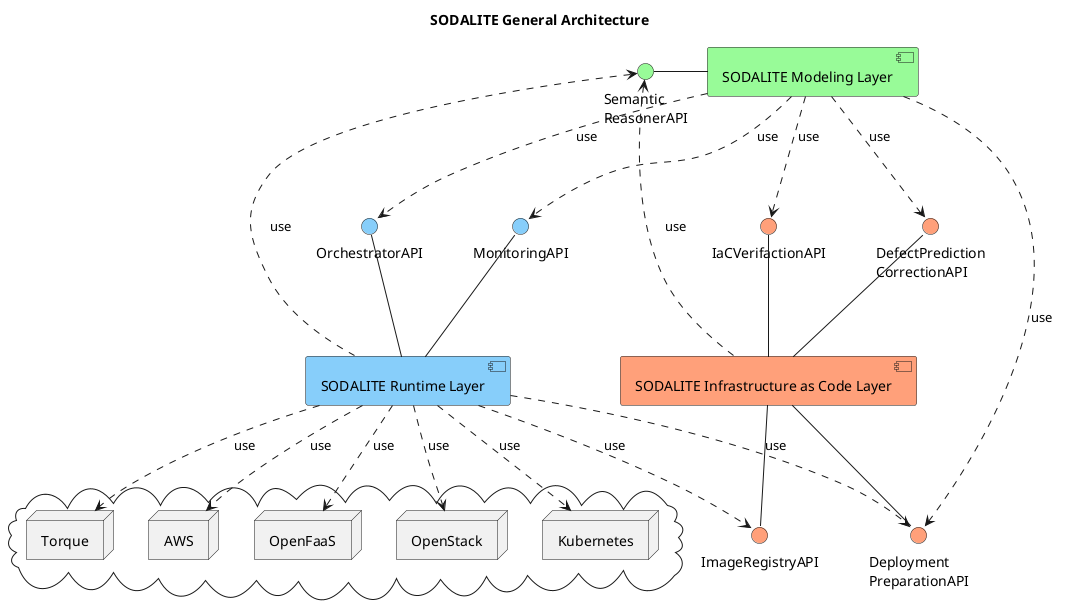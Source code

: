@startuml

title SODALITE General Architecture

interface "Deployment\nPreparationAPI" as dep #LightSalmon
interface "DefectPrediction\nCorrectionAPI" as defect #LightSalmon
interface "IaCVerifactionAPI" as verif #LightSalmon
interface "ImageRegistryAPI" as imagereg  #LightSalmon

interface "MonitoringAPI" as mon #LightSkyBlue
interface "OrchestratorAPI" as orch #LightSkyBlue

[SODALITE Modeling Layer] as WP3 #PaleGreen
interface "Semantic\nReasonerAPI" as sem #PaleGreen
WP3 -l- sem

[SODALITE Infrastructure as Code Layer] as WP4 #LightSalmon
WP4 -d- dep
WP4 -u- defect
WP4 -u- verif
WP4 -- imagereg

[SODALITE Runtime Layer] as WP5 #LightSkyBlue
WP5 -u- mon 
WP5 -u- orch

cloud {
    node OpenStack
    node Kubernetes as K8S
    node Torque
    node AWS
    node OpenFaaS
}

WP3 ..> dep : use
WP3 ..> defect : use
WP3 ..> verif : use
WP3 ..> mon : use
WP3 ..> orch : use

WP4 ..> sem : use

WP5 ..> OpenStack : use
WP5 ..> K8S : use
WP5 ..> Torque : use
WP5 ..> AWS : use
WP5 ..> OpenFaaS : use
WP5 ..> dep : use
WP5 .l.> sem : use
WP5 ..> imagereg: use

@enduml
